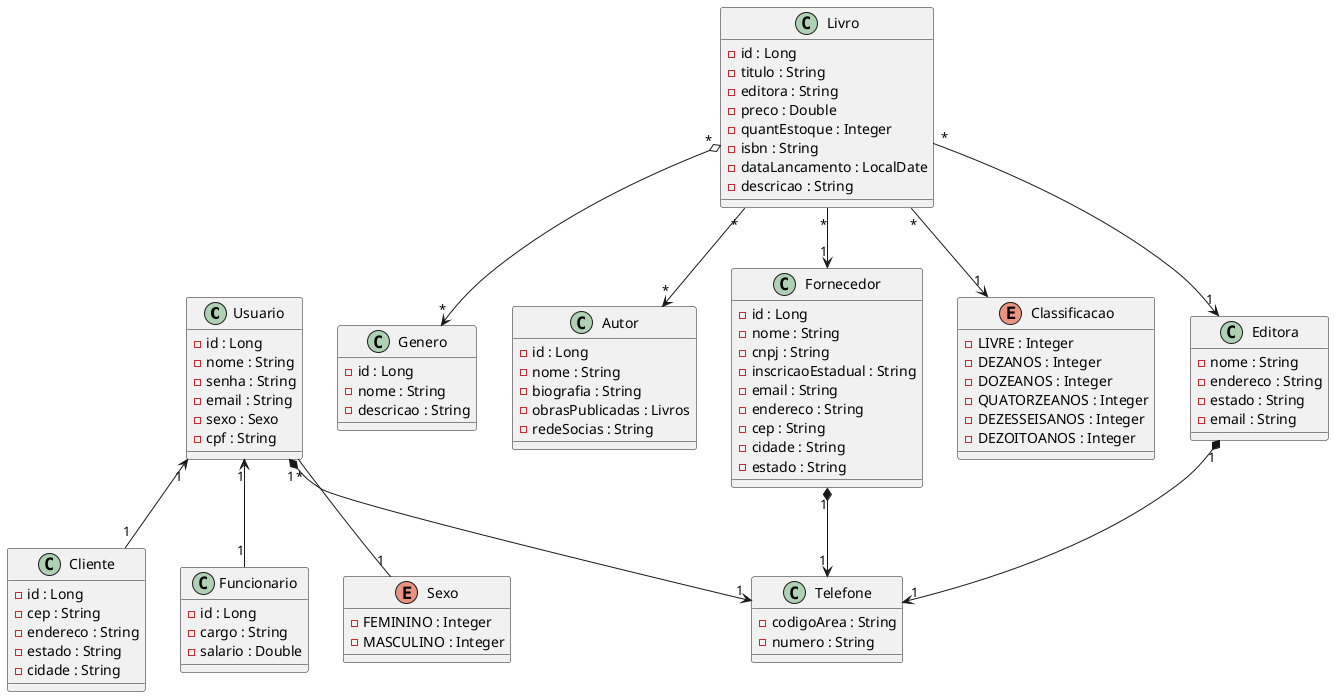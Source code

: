 @startuml

class Usuario {
  - id : Long
  - nome : String
  - senha : String
  - email : String
  - sexo : Sexo
  - cpf : String
  
}

class Cliente{
  - id : Long 
  - cep : String
  - endereco : String
  - estado : String
  - cidade : String
}

class Funcionario {
 - id : Long
 - cargo : String
 - salario : Double
}

enum Sexo{
 - FEMININO : Integer
 - MASCULINO : Integer
}

class Livro {
 - id : Long
 - titulo : String
 - editora : String
 - preco : Double
 - quantEstoque : Integer
 - isbn : String
 - dataLancamento : LocalDate
 - descricao : String
}

class Genero{
 - id : Long
 - nome : String
 - descricao : String
}

class Autor{
 - id : Long
 - nome : String
 - biografia : String
 - obrasPublicadas : Livros
 - redeSocias : String
}

class Fornecedor{
 - id : Long
 - nome : String
 - cnpj : String
 - inscricaoEstadual : String
 - email : String
 - endereco : String
 - cep : String
 - cidade : String
 - estado : String
}

enum Classificacao{
  - LIVRE : Integer 
  - DEZANOS : Integer
  - DOZEANOS : Integer
  - QUATORZEANOS : Integer
  - DEZESSEISANOS : Integer
  - DEZOITOANOS : Integer
}

class Editora {
 - nome : String
 - endereco : String
 - estado : String
 - email : String
}

class Telefone{
 - codigoArea : String
 - numero : String
}

Usuario "1" <-- "1" Cliente
Usuario "1" <-- "1" Funcionario
Usuario "*" -- "1" Sexo
Usuario "1" *--> "1" Telefone

Livro "*" o--> "*" Genero
Livro "*" --> "*" Autor
Livro "*" --> "1" Fornecedor 
Livro "*" --> "1" Editora
Livro "*" --> "1" Classificacao

Editora "1" *--> "1" Telefone
Fornecedor "1" *--> "1" Telefone

@enduml